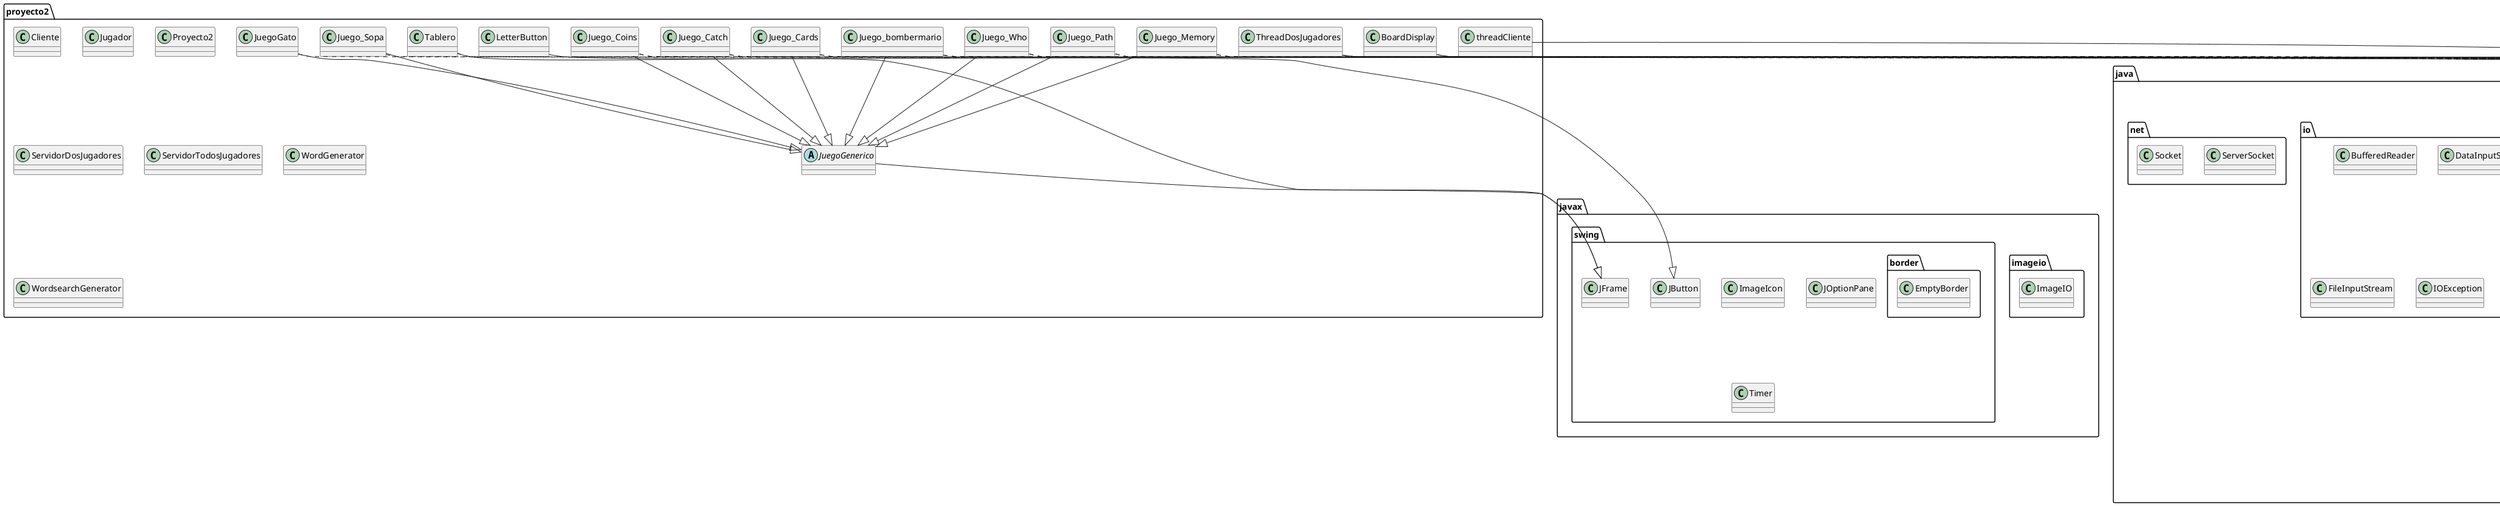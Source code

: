 @startuml
abstract class proyecto2.JuegoGenerico
annotation java.lang.Override
annotation java.lang.SuppressWarnings
class java.awt.Color
class java.awt.Dimension
class java.awt.FlowLayout
class java.awt.Image
class java.awt.Insets
class java.awt.Point
class java.awt.event.ActionEvent
class java.awt.event.MouseAdapter
class java.io.BufferedReader
class java.io.DataInputStream
class java.io.File
class java.io.FileInputStream
class java.io.IOException
class java.io.InputStreamReader
class java.lang.Thread
class java.net.ServerSocket
class java.net.Socket
class java.util.ArrayList
class java.util.Arrays
class java.util.Collections
class java.util.List
class java.util.Random
class java.util.logging.Level
class java.util.logging.Logger
class javax.imageio.ImageIO
class javax.swing.ImageIcon
class javax.swing.JButton
class javax.swing.JFrame
class javax.swing.JOptionPane
class javax.swing.Timer
class javax.swing.border.EmptyBorder
class proyecto2.BoardDisplay
class proyecto2.Cliente
class proyecto2.JuegoGato
class proyecto2.Juego_Cards
class proyecto2.Juego_Catch
class proyecto2.Juego_Coins
class proyecto2.Juego_Memory
class proyecto2.Juego_Path
class proyecto2.Juego_Sopa
class proyecto2.Juego_Who
class proyecto2.Juego_bombermario
class proyecto2.Jugador
class proyecto2.LetterButton
class proyecto2.Proyecto2
class proyecto2.ServidorDosJugadores
class proyecto2.ServidorTodosJugadores
class proyecto2.Tablero
class proyecto2.ThreadDosJugadores
class proyecto2.WordGenerator
class proyecto2.WordsearchGenerator
class proyecto2.threadCliente
interface java.awt.event.ActionListener
proyecto2.JuegoGenerico --|> javax.swing.JFrame
proyecto2.BoardDisplay ..> java.lang.Override
proyecto2.BoardDisplay --|> java.awt.event.ActionListener
proyecto2.JuegoGato --|> proyecto2.JuegoGenerico
proyecto2.JuegoGato ..> java.lang.Override
proyecto2.Juego_Cards --|> proyecto2.JuegoGenerico
proyecto2.Juego_Cards ..> java.lang.Override
proyecto2.Juego_Cards ..> java.lang.SuppressWarnings
proyecto2.Juego_Catch --|> proyecto2.JuegoGenerico
proyecto2.Juego_Catch ..> java.lang.Override
proyecto2.Juego_Catch ..> java.lang.SuppressWarnings
proyecto2.Juego_Coins --|> proyecto2.JuegoGenerico
proyecto2.Juego_Coins ..> java.lang.Override
proyecto2.Juego_Coins ..> java.lang.SuppressWarnings
proyecto2.Juego_Memory --|> proyecto2.JuegoGenerico
proyecto2.Juego_Memory ..> java.lang.Override
proyecto2.Juego_Memory ..> java.lang.SuppressWarnings
proyecto2.Juego_Path --|> proyecto2.JuegoGenerico
proyecto2.Juego_Path ..> java.lang.Override
proyecto2.Juego_Path ..> java.lang.SuppressWarnings
proyecto2.Juego_Sopa --|> proyecto2.JuegoGenerico
proyecto2.Juego_Sopa ..> java.lang.Override
proyecto2.Juego_Who --|> proyecto2.JuegoGenerico
proyecto2.Juego_Who ..> java.lang.Override
proyecto2.Juego_Who ..> java.lang.SuppressWarnings
proyecto2.Juego_bombermario --|> proyecto2.JuegoGenerico
proyecto2.Juego_bombermario ..> java.lang.Override
proyecto2.Juego_bombermario ..> java.lang.SuppressWarnings
proyecto2.LetterButton --|> javax.swing.JButton
proyecto2.Tablero ..> java.lang.SuppressWarnings
proyecto2.Tablero --|> javax.swing.JFrame
proyecto2.ThreadDosJugadores ..> java.lang.Override
proyecto2.ThreadDosJugadores --|> java.lang.Thread
proyecto2.threadCliente --|> java.lang.Thread
@enduml